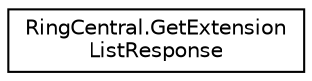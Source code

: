 digraph "Graphical Class Hierarchy"
{
 // LATEX_PDF_SIZE
  edge [fontname="Helvetica",fontsize="10",labelfontname="Helvetica",labelfontsize="10"];
  node [fontname="Helvetica",fontsize="10",shape=record];
  rankdir="LR";
  Node0 [label="RingCentral.GetExtension\lListResponse",height=0.2,width=0.4,color="black", fillcolor="white", style="filled",URL="$classRingCentral_1_1GetExtensionListResponse.html",tooltip=" "];
}
